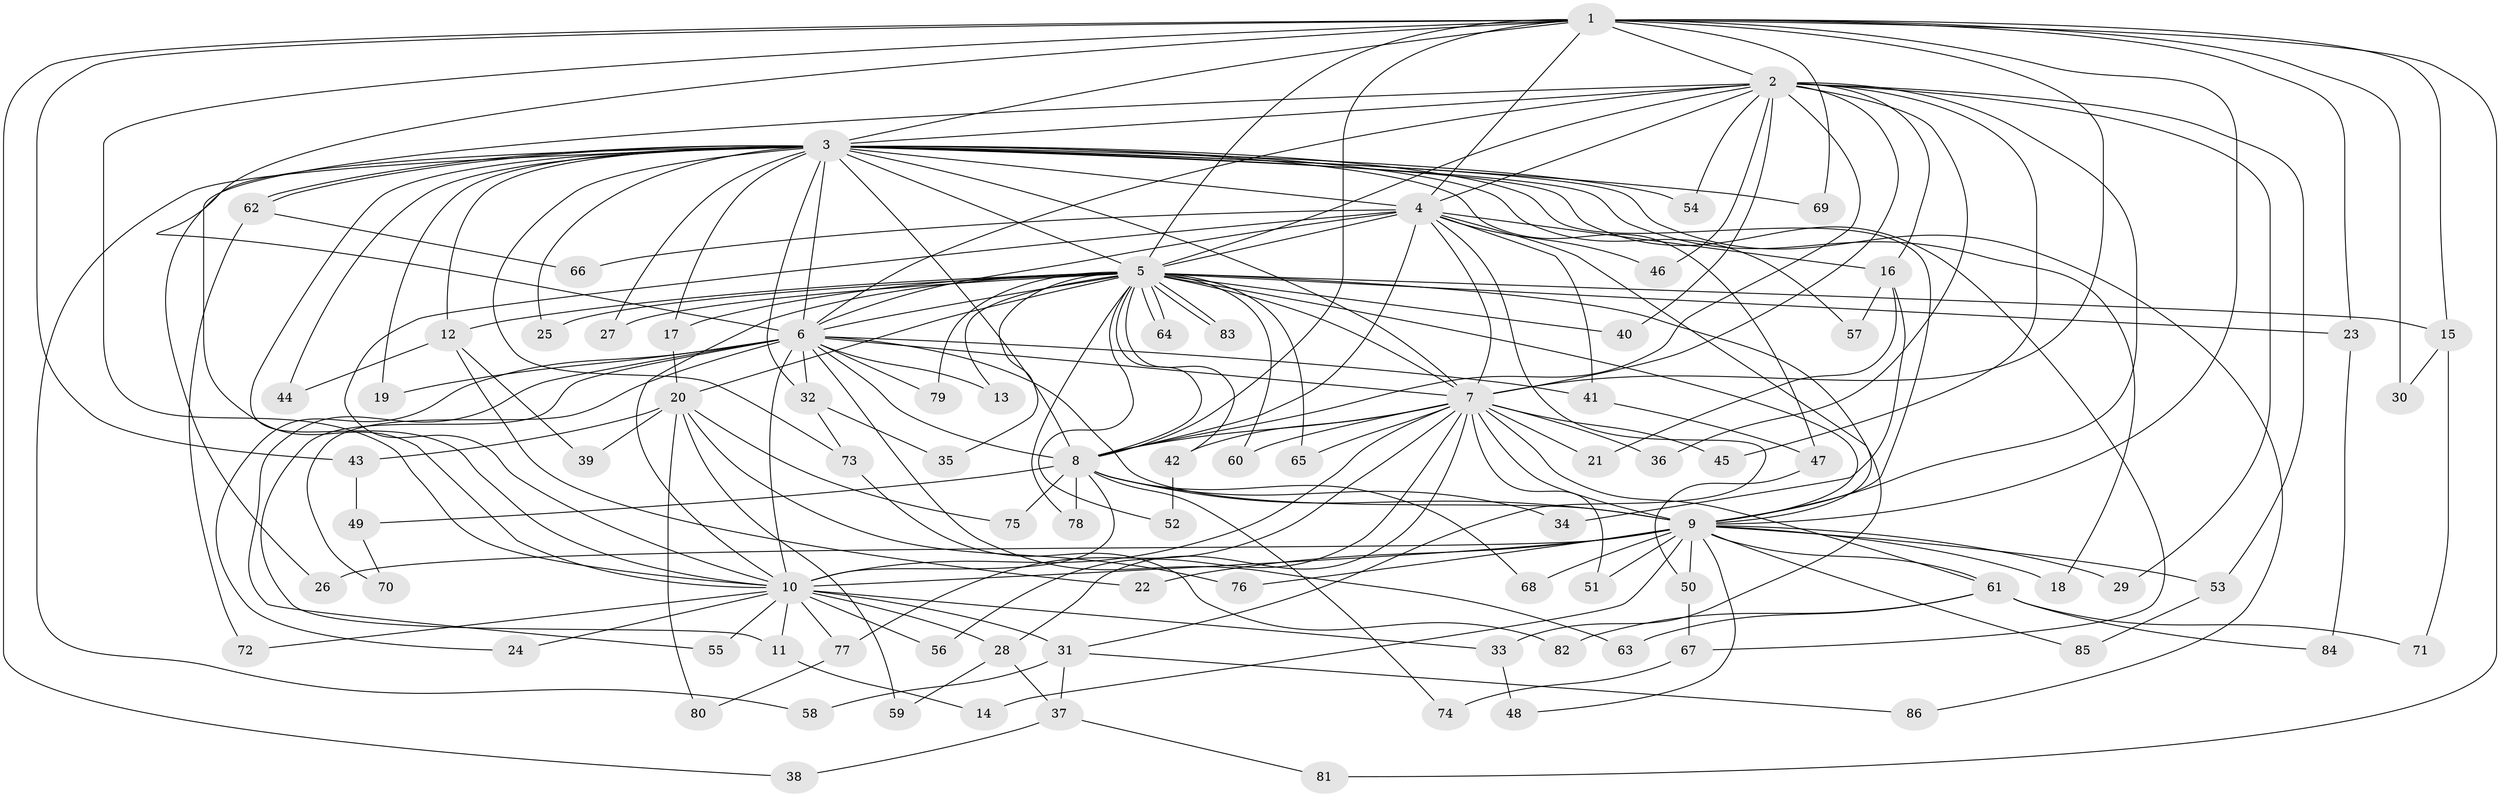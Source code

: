 // Generated by graph-tools (version 1.1) at 2025/35/03/09/25 02:35:04]
// undirected, 86 vertices, 197 edges
graph export_dot {
graph [start="1"]
  node [color=gray90,style=filled];
  1;
  2;
  3;
  4;
  5;
  6;
  7;
  8;
  9;
  10;
  11;
  12;
  13;
  14;
  15;
  16;
  17;
  18;
  19;
  20;
  21;
  22;
  23;
  24;
  25;
  26;
  27;
  28;
  29;
  30;
  31;
  32;
  33;
  34;
  35;
  36;
  37;
  38;
  39;
  40;
  41;
  42;
  43;
  44;
  45;
  46;
  47;
  48;
  49;
  50;
  51;
  52;
  53;
  54;
  55;
  56;
  57;
  58;
  59;
  60;
  61;
  62;
  63;
  64;
  65;
  66;
  67;
  68;
  69;
  70;
  71;
  72;
  73;
  74;
  75;
  76;
  77;
  78;
  79;
  80;
  81;
  82;
  83;
  84;
  85;
  86;
  1 -- 2;
  1 -- 3;
  1 -- 4;
  1 -- 5;
  1 -- 6;
  1 -- 7;
  1 -- 8;
  1 -- 9;
  1 -- 10;
  1 -- 15;
  1 -- 23;
  1 -- 30;
  1 -- 38;
  1 -- 43;
  1 -- 69;
  1 -- 81;
  2 -- 3;
  2 -- 4;
  2 -- 5;
  2 -- 6;
  2 -- 7;
  2 -- 8;
  2 -- 9;
  2 -- 10;
  2 -- 16;
  2 -- 29;
  2 -- 36;
  2 -- 40;
  2 -- 45;
  2 -- 46;
  2 -- 53;
  2 -- 54;
  3 -- 4;
  3 -- 5;
  3 -- 6;
  3 -- 7;
  3 -- 8;
  3 -- 9;
  3 -- 10;
  3 -- 12;
  3 -- 17;
  3 -- 18;
  3 -- 19;
  3 -- 25;
  3 -- 26;
  3 -- 27;
  3 -- 32;
  3 -- 44;
  3 -- 47;
  3 -- 54;
  3 -- 57;
  3 -- 58;
  3 -- 62;
  3 -- 62;
  3 -- 67;
  3 -- 69;
  3 -- 73;
  3 -- 86;
  4 -- 5;
  4 -- 6;
  4 -- 7;
  4 -- 8;
  4 -- 9;
  4 -- 10;
  4 -- 16;
  4 -- 31;
  4 -- 41;
  4 -- 46;
  4 -- 66;
  5 -- 6;
  5 -- 7;
  5 -- 8;
  5 -- 9;
  5 -- 10;
  5 -- 12;
  5 -- 13;
  5 -- 15;
  5 -- 17;
  5 -- 20;
  5 -- 23;
  5 -- 25;
  5 -- 27;
  5 -- 33;
  5 -- 35;
  5 -- 40;
  5 -- 42;
  5 -- 52;
  5 -- 60;
  5 -- 64;
  5 -- 64;
  5 -- 65;
  5 -- 78;
  5 -- 79;
  5 -- 83;
  5 -- 83;
  6 -- 7;
  6 -- 8;
  6 -- 9;
  6 -- 10;
  6 -- 11;
  6 -- 13;
  6 -- 19;
  6 -- 24;
  6 -- 32;
  6 -- 41;
  6 -- 55;
  6 -- 63;
  6 -- 70;
  6 -- 79;
  7 -- 8;
  7 -- 9;
  7 -- 10;
  7 -- 21;
  7 -- 28;
  7 -- 36;
  7 -- 42;
  7 -- 45;
  7 -- 51;
  7 -- 56;
  7 -- 60;
  7 -- 61;
  7 -- 65;
  7 -- 77;
  8 -- 9;
  8 -- 10;
  8 -- 34;
  8 -- 49;
  8 -- 68;
  8 -- 74;
  8 -- 75;
  8 -- 78;
  9 -- 10;
  9 -- 14;
  9 -- 18;
  9 -- 22;
  9 -- 26;
  9 -- 29;
  9 -- 48;
  9 -- 50;
  9 -- 51;
  9 -- 53;
  9 -- 61;
  9 -- 68;
  9 -- 76;
  9 -- 85;
  10 -- 11;
  10 -- 24;
  10 -- 28;
  10 -- 31;
  10 -- 33;
  10 -- 55;
  10 -- 56;
  10 -- 72;
  10 -- 77;
  11 -- 14;
  12 -- 22;
  12 -- 39;
  12 -- 44;
  15 -- 30;
  15 -- 71;
  16 -- 21;
  16 -- 34;
  16 -- 57;
  17 -- 20;
  20 -- 39;
  20 -- 43;
  20 -- 59;
  20 -- 75;
  20 -- 76;
  20 -- 80;
  23 -- 84;
  28 -- 37;
  28 -- 59;
  31 -- 37;
  31 -- 58;
  31 -- 86;
  32 -- 35;
  32 -- 73;
  33 -- 48;
  37 -- 38;
  37 -- 81;
  41 -- 47;
  42 -- 52;
  43 -- 49;
  47 -- 50;
  49 -- 70;
  50 -- 67;
  53 -- 85;
  61 -- 63;
  61 -- 71;
  61 -- 82;
  61 -- 84;
  62 -- 66;
  62 -- 72;
  67 -- 74;
  73 -- 82;
  77 -- 80;
}
